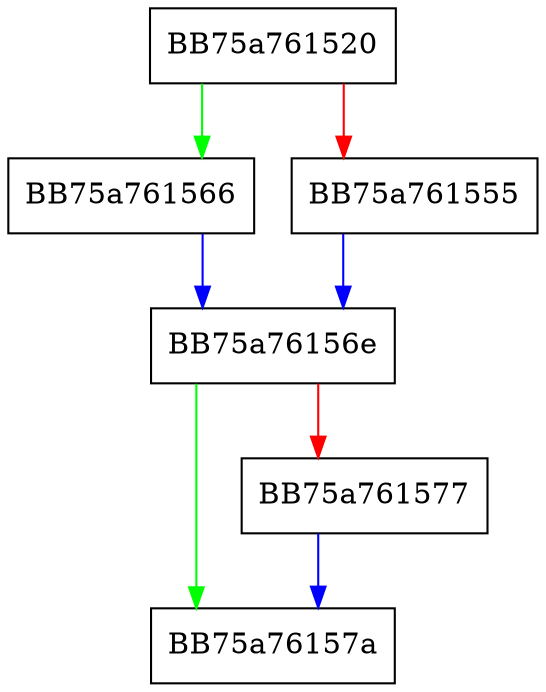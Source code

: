 digraph RpfAPI_PEVersionStringKey {
  node [shape="box"];
  graph [splines=ortho];
  BB75a761520 -> BB75a761566 [color="green"];
  BB75a761520 -> BB75a761555 [color="red"];
  BB75a761555 -> BB75a76156e [color="blue"];
  BB75a761566 -> BB75a76156e [color="blue"];
  BB75a76156e -> BB75a76157a [color="green"];
  BB75a76156e -> BB75a761577 [color="red"];
  BB75a761577 -> BB75a76157a [color="blue"];
}